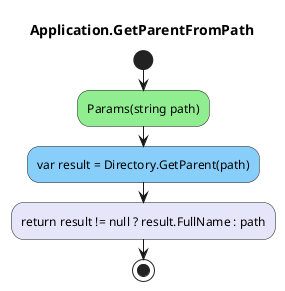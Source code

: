 @startuml Application.GetParentFromPath
title Application.GetParentFromPath
start
#LightGreen:Params(string path);
#LightSkyBlue:var result = Directory.GetParent(path);
#Lavender:return result != null ? result.FullName : path;
stop
@enduml
